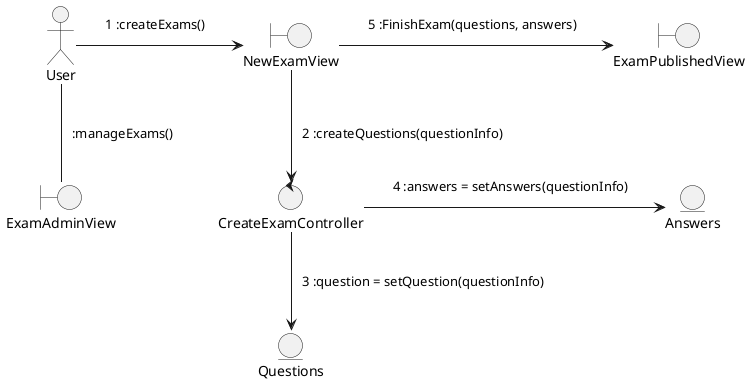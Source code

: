 @startuml
skinparam style strictuml
skinparam noteBackgroundColor transparent
skinparam noteBorderColor transparent

actor User

boundary ExamAdminView
boundary NewExamView
boundary ExamPublishedView

entity Questions
entity Answers

control CreateExamController

User -- ExamAdminView
note on link
:manageExams()
end note


User -r-> NewExamView
note on link
 1 :createExams()
end note

NewExamView -r-> ExamPublishedView 
note on link
 5 :FinishExam(questions, answers)
end note

NewExamView --> CreateExamController 
note on link
 2 :createQuestions(questionInfo)
end note

CreateExamController --> Questions
note on link
 3 :question = setQuestion(questionInfo)
end note

CreateExamController -r-> Answers 
note on link
 4 :answers = setAnswers(questionInfo)
end note


@enduml